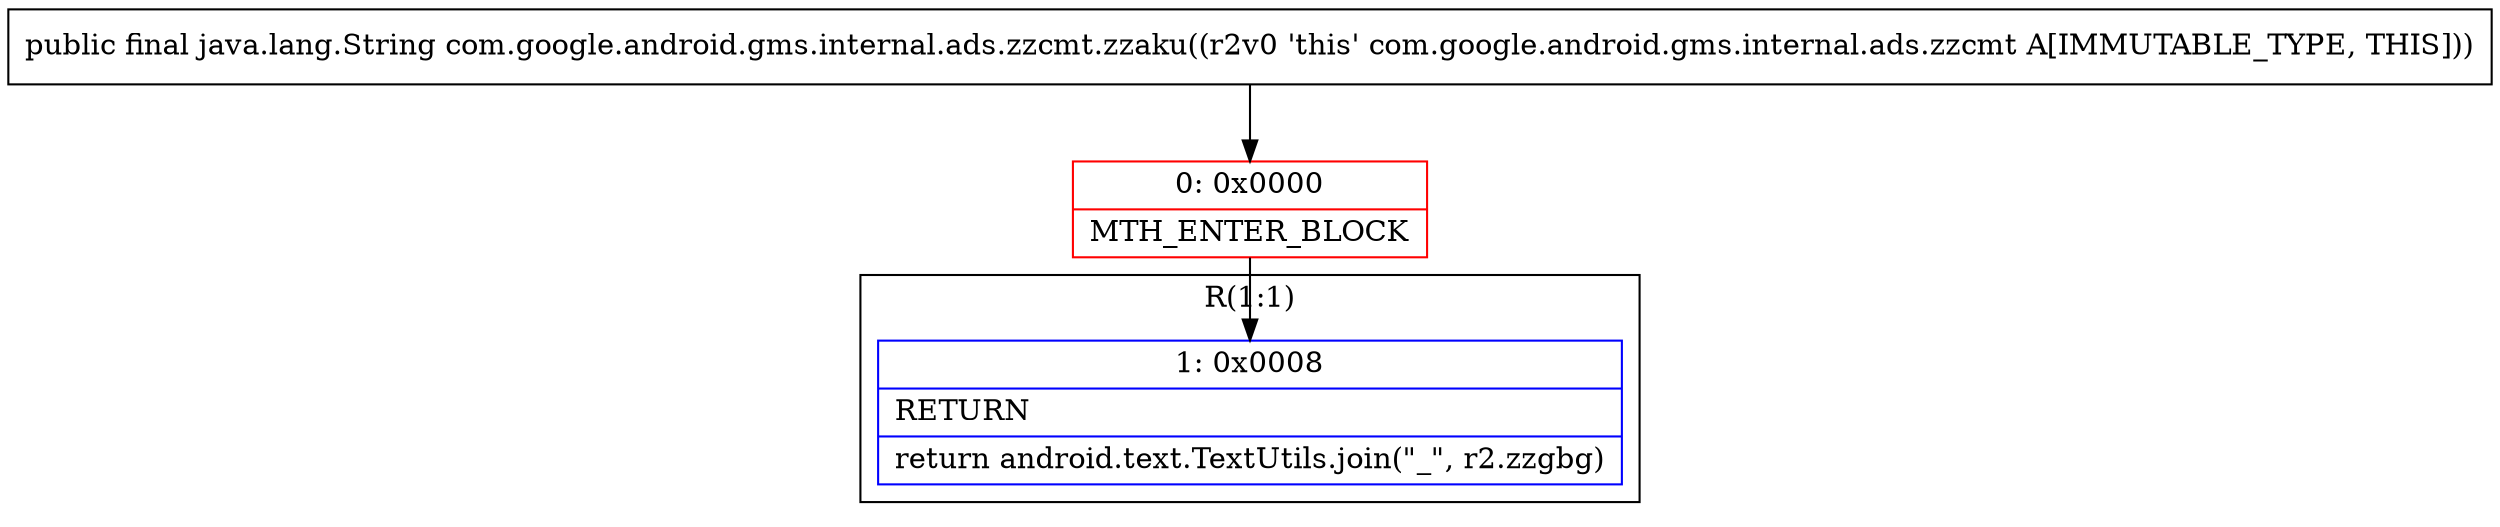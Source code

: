 digraph "CFG forcom.google.android.gms.internal.ads.zzcmt.zzaku()Ljava\/lang\/String;" {
subgraph cluster_Region_422409671 {
label = "R(1:1)";
node [shape=record,color=blue];
Node_1 [shape=record,label="{1\:\ 0x0008|RETURN\l|return android.text.TextUtils.join(\"_\", r2.zzgbg)\l}"];
}
Node_0 [shape=record,color=red,label="{0\:\ 0x0000|MTH_ENTER_BLOCK\l}"];
MethodNode[shape=record,label="{public final java.lang.String com.google.android.gms.internal.ads.zzcmt.zzaku((r2v0 'this' com.google.android.gms.internal.ads.zzcmt A[IMMUTABLE_TYPE, THIS])) }"];
MethodNode -> Node_0;
Node_0 -> Node_1;
}

